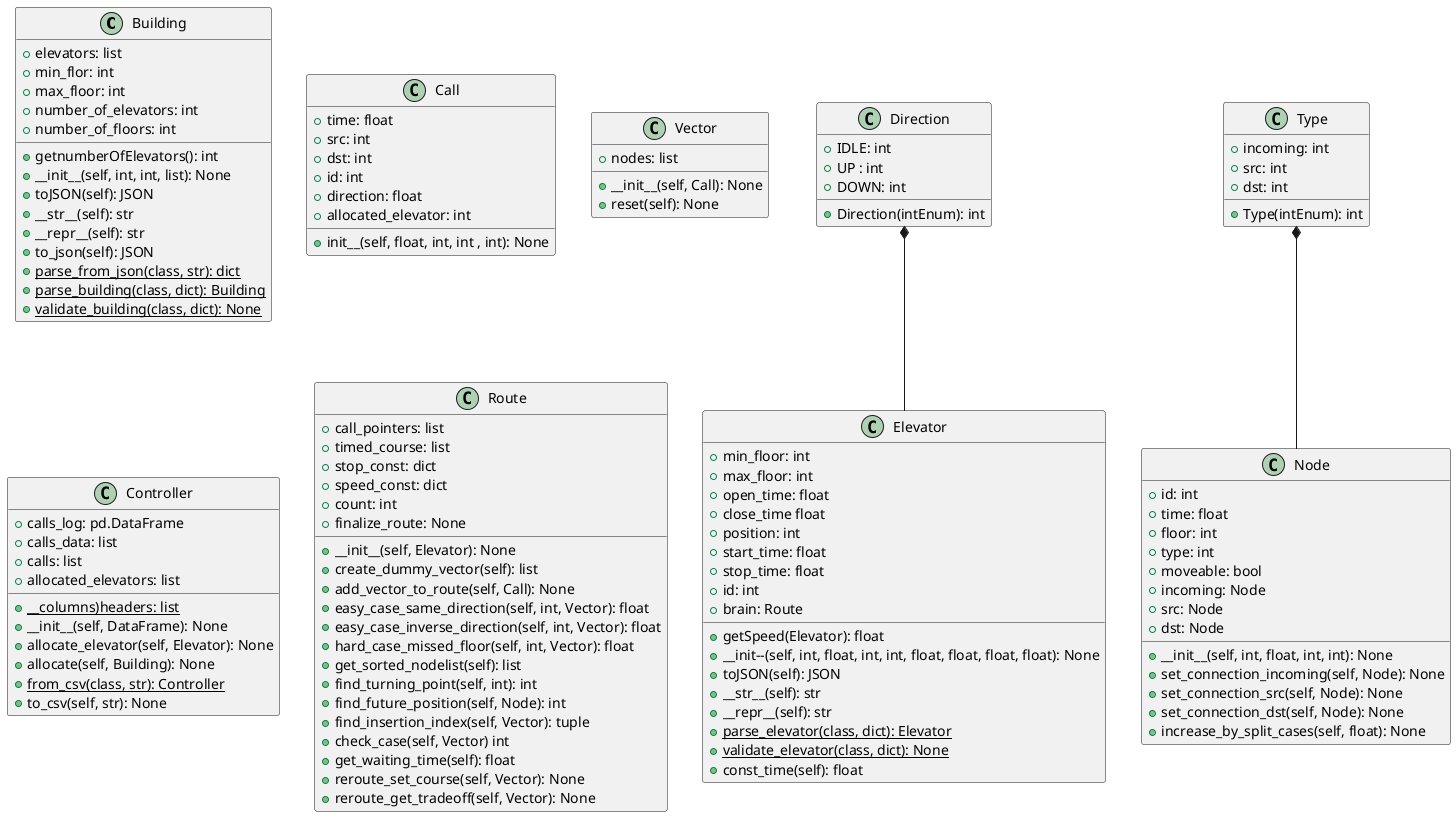 @startuml
'https://plantuml.com/class-diagram
class Building{
+elevators: list
+min_flor: int
+max_floor: int
+number_of_elevators: int
+number_of_floors: int
+getnumberOfElevators(): int
+__init__(self, int, int, list): None
+toJSON(self): JSON
+__str__(self): str
+__repr__(self): str
+to_json(self): JSON
+{static} parse_from_json(class, str): dict
+{static} parse_building(class, dict): Building
+{static} validate_building(class, dict): None
}
Direction *-- Elevator
class Direction{
+IDLE: int
+UP : int
+DOWN: int
+Direction(intEnum): int
}
class Elevator{
+min_floor: int
+max_floor: int
+open_time: float
+close_time float
+position: int
+getSpeed(Elevator): float
+start_time: float
+stop_time: float
+id: int
+brain: Route
+__init--(self, int, float, int, int, float, float, float, float): None
+toJSON(self): JSON
+__str__(self): str
+__repr__(self): str
+{static}parse_elevator(class, dict): Elevator
+{static}validate_elevator(class, dict): None
+const_time(self): float
}
class Call{
+time: float
+src: int
+dst: int
+id: int
+direction: float
+allocated_elevator: int
+ init__(self, float, int, int , int): None
}
Type *-- Node
class Type{
+incoming: int
+src: int
+dst: int
+Type(intEnum): int
}
class Node{
+ id: int
+ time: float
+ floor: int
+ type: int
+ moveable: bool
+ incoming: Node
+ src: Node
+ dst: Node
+ __init__(self, int, float, int, int): None
+ set_connection_incoming(self, Node): None
+ set_connection_src(self, Node): None
+ set_connection_dst(self, Node): None
+ increase_by_split_cases(self, float): None
}
class Vector{
+nodes: list
+ __init__(self, Call): None
+ reset(self): None
}
class Controller{
+{static} __columns)headers: list
+calls_log: pd.DataFrame
+calls_data: list
+calls: list
+allocated_elevators: list
+ __init__(self, DataFrame): None
+ allocate_elevator(self, Elevator): None
+ allocate(self, Building): None
+ {static} from_csv(class, str): Controller
+ to_csv(self, str): None
}
class Route{
+call_pointers: list
+timed_course: list
+stop_const: dict
+speed_const: dict
+count: int
+ __init__(self, Elevator): None
+create_dummy_vector(self): list
+add_vector_to_route(self, Call): None
+easy_case_same_direction(self, int, Vector): float
+easy_case_inverse_direction(self, int, Vector): float
+hard_case_missed_floor(self, int, Vector): float
+ get_sorted_nodelist(self): list
+find_turning_point(self, int): int
+find_future_position(self, Node): int
+find_insertion_index(self, Vector): tuple
+check_case(self, Vector) int
+get_waiting_time(self): float
+finalize_route: None
+ reroute_set_course(self, Vector): None
+ reroute_get_tradeoff(self, Vector): None

}
@enduml